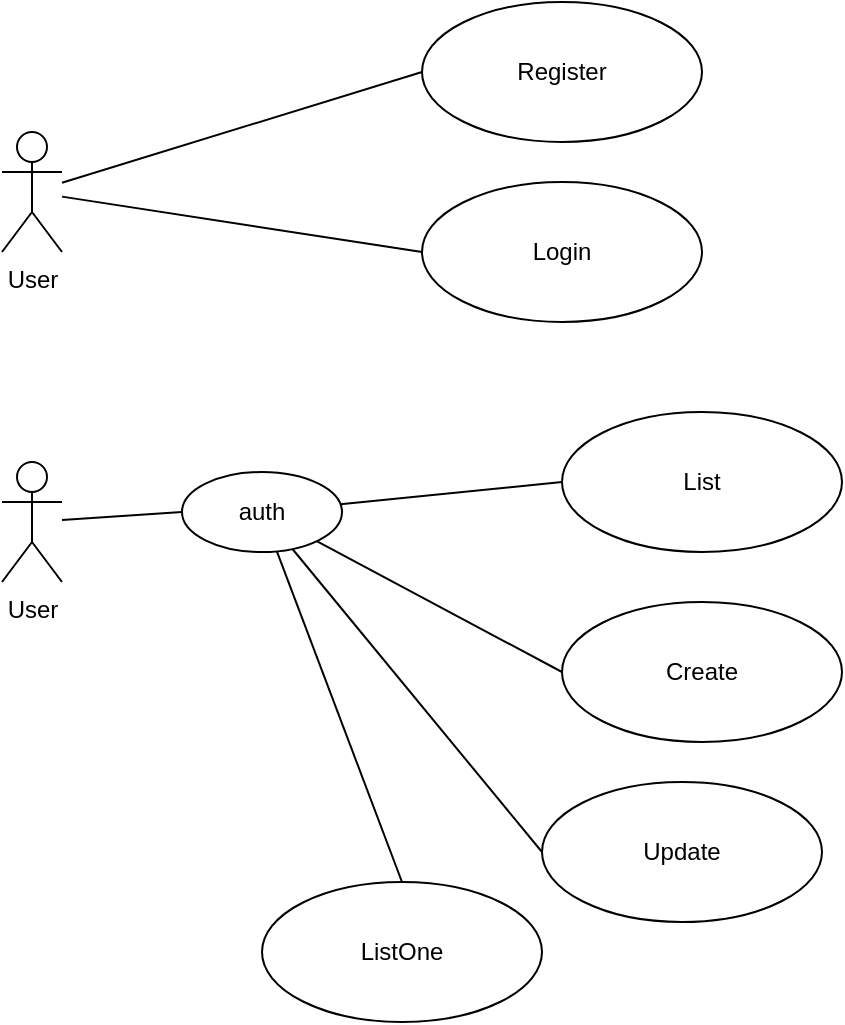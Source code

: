<mxfile>
    <diagram id="8UqM5UaJU-Cui7lAjKar" name="Users">
        <mxGraphModel dx="558" dy="182" grid="1" gridSize="10" guides="1" tooltips="1" connect="1" arrows="1" fold="1" page="1" pageScale="1" pageWidth="1654" pageHeight="2336" math="0" shadow="0">
            <root>
                <mxCell id="0"/>
                <mxCell id="1" parent="0"/>
                <mxCell id="5" style="edgeStyle=none;html=1;entryX=0;entryY=0.5;entryDx=0;entryDy=0;endArrow=none;endFill=0;" edge="1" parent="1" source="2" target="4">
                    <mxGeometry relative="1" as="geometry"/>
                </mxCell>
                <mxCell id="7" style="edgeStyle=none;html=1;entryX=0;entryY=0.5;entryDx=0;entryDy=0;endArrow=none;endFill=0;" edge="1" parent="1" source="2" target="6">
                    <mxGeometry relative="1" as="geometry"/>
                </mxCell>
                <mxCell id="2" value="User" style="shape=umlActor;verticalLabelPosition=bottom;verticalAlign=top;html=1;" vertex="1" parent="1">
                    <mxGeometry x="230" y="85" width="30" height="60" as="geometry"/>
                </mxCell>
                <mxCell id="4" value="Register" style="ellipse;whiteSpace=wrap;html=1;" vertex="1" parent="1">
                    <mxGeometry x="440" y="20" width="140" height="70" as="geometry"/>
                </mxCell>
                <mxCell id="6" value="Login" style="ellipse;whiteSpace=wrap;html=1;" vertex="1" parent="1">
                    <mxGeometry x="440" y="110" width="140" height="70" as="geometry"/>
                </mxCell>
                <mxCell id="13" style="edgeStyle=none;html=1;entryX=0;entryY=0.5;entryDx=0;entryDy=0;endArrow=none;endFill=0;" edge="1" parent="1" source="8" target="12">
                    <mxGeometry relative="1" as="geometry"/>
                </mxCell>
                <mxCell id="8" value="User" style="shape=umlActor;verticalLabelPosition=bottom;verticalAlign=top;html=1;" vertex="1" parent="1">
                    <mxGeometry x="230" y="250" width="30" height="60" as="geometry"/>
                </mxCell>
                <mxCell id="10" value="List" style="ellipse;whiteSpace=wrap;html=1;" vertex="1" parent="1">
                    <mxGeometry x="510" y="225" width="140" height="70" as="geometry"/>
                </mxCell>
                <mxCell id="14" style="edgeStyle=none;html=1;entryX=0;entryY=0.5;entryDx=0;entryDy=0;endArrow=none;endFill=0;" edge="1" parent="1" source="12" target="10">
                    <mxGeometry relative="1" as="geometry"/>
                </mxCell>
                <mxCell id="16" style="edgeStyle=none;html=1;entryX=0;entryY=0.5;entryDx=0;entryDy=0;endArrow=none;endFill=0;" edge="1" parent="1" source="12" target="15">
                    <mxGeometry relative="1" as="geometry"/>
                </mxCell>
                <mxCell id="18" style="edgeStyle=none;html=1;entryX=0;entryY=0.5;entryDx=0;entryDy=0;endArrow=none;endFill=0;" edge="1" parent="1" source="12" target="17">
                    <mxGeometry relative="1" as="geometry"/>
                </mxCell>
                <mxCell id="20" style="edgeStyle=none;html=1;entryX=0.5;entryY=0;entryDx=0;entryDy=0;endArrow=none;endFill=0;" edge="1" parent="1" source="12" target="19">
                    <mxGeometry relative="1" as="geometry"/>
                </mxCell>
                <mxCell id="12" value="auth" style="ellipse;whiteSpace=wrap;html=1;" vertex="1" parent="1">
                    <mxGeometry x="320" y="255" width="80" height="40" as="geometry"/>
                </mxCell>
                <mxCell id="15" value="Create" style="ellipse;whiteSpace=wrap;html=1;" vertex="1" parent="1">
                    <mxGeometry x="510" y="320" width="140" height="70" as="geometry"/>
                </mxCell>
                <mxCell id="17" value="Update" style="ellipse;whiteSpace=wrap;html=1;" vertex="1" parent="1">
                    <mxGeometry x="500" y="410" width="140" height="70" as="geometry"/>
                </mxCell>
                <mxCell id="19" value="ListOne" style="ellipse;whiteSpace=wrap;html=1;" vertex="1" parent="1">
                    <mxGeometry x="360" y="460" width="140" height="70" as="geometry"/>
                </mxCell>
            </root>
        </mxGraphModel>
    </diagram>
</mxfile>